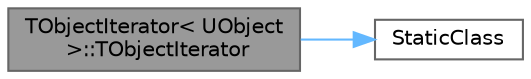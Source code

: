 digraph "TObjectIterator&lt; UObject &gt;::TObjectIterator"
{
 // INTERACTIVE_SVG=YES
 // LATEX_PDF_SIZE
  bgcolor="transparent";
  edge [fontname=Helvetica,fontsize=10,labelfontname=Helvetica,labelfontsize=10];
  node [fontname=Helvetica,fontsize=10,shape=box,height=0.2,width=0.4];
  rankdir="LR";
  Node1 [id="Node000001",label="TObjectIterator\< UObject\l \>::TObjectIterator",height=0.2,width=0.4,color="gray40", fillcolor="grey60", style="filled", fontcolor="black",tooltip="Constructor."];
  Node1 -> Node2 [id="edge1_Node000001_Node000002",color="steelblue1",style="solid",tooltip=" "];
  Node2 [id="Node000002",label="StaticClass",height=0.2,width=0.4,color="grey40", fillcolor="white", style="filled",URL="$d0/d3d/ReflectedTypeAccessors_8h.html#aaf700d24c8d7d2e3afa119a1b7edbcbc",tooltip=" "];
}
